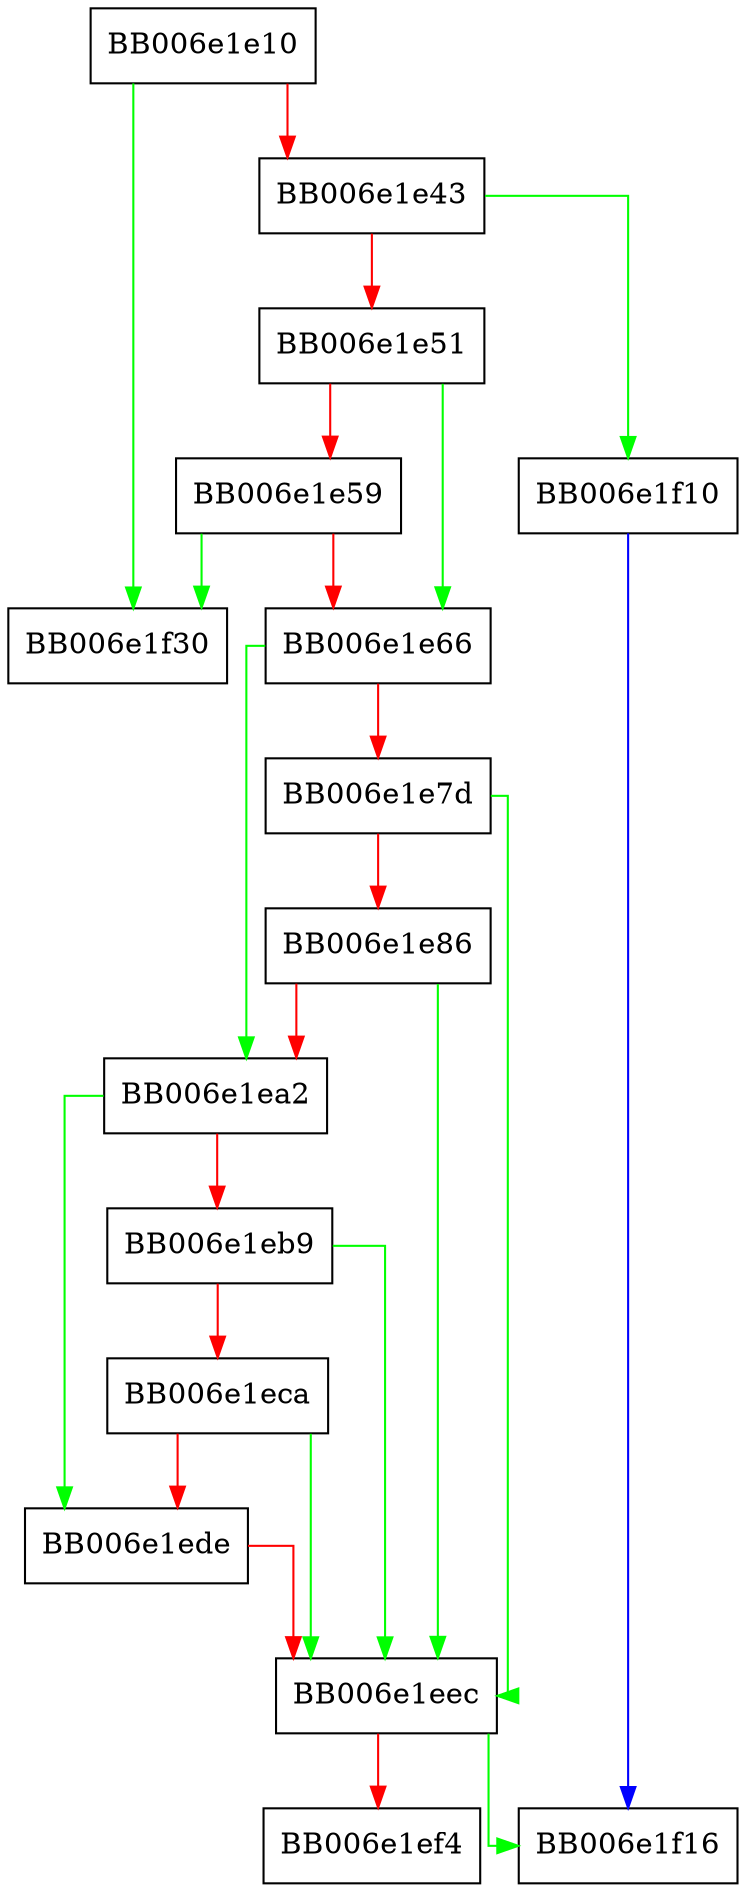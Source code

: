 digraph drbg_hmac_get_ctx_params {
  node [shape="box"];
  graph [splines=ortho];
  BB006e1e10 -> BB006e1f30 [color="green"];
  BB006e1e10 -> BB006e1e43 [color="red"];
  BB006e1e43 -> BB006e1f10 [color="green"];
  BB006e1e43 -> BB006e1e51 [color="red"];
  BB006e1e51 -> BB006e1e66 [color="green"];
  BB006e1e51 -> BB006e1e59 [color="red"];
  BB006e1e59 -> BB006e1f30 [color="green"];
  BB006e1e59 -> BB006e1e66 [color="red"];
  BB006e1e66 -> BB006e1ea2 [color="green"];
  BB006e1e66 -> BB006e1e7d [color="red"];
  BB006e1e7d -> BB006e1eec [color="green"];
  BB006e1e7d -> BB006e1e86 [color="red"];
  BB006e1e86 -> BB006e1eec [color="green"];
  BB006e1e86 -> BB006e1ea2 [color="red"];
  BB006e1ea2 -> BB006e1ede [color="green"];
  BB006e1ea2 -> BB006e1eb9 [color="red"];
  BB006e1eb9 -> BB006e1eec [color="green"];
  BB006e1eb9 -> BB006e1eca [color="red"];
  BB006e1eca -> BB006e1eec [color="green"];
  BB006e1eca -> BB006e1ede [color="red"];
  BB006e1ede -> BB006e1eec [color="red"];
  BB006e1eec -> BB006e1f16 [color="green"];
  BB006e1eec -> BB006e1ef4 [color="red"];
  BB006e1f10 -> BB006e1f16 [color="blue"];
}